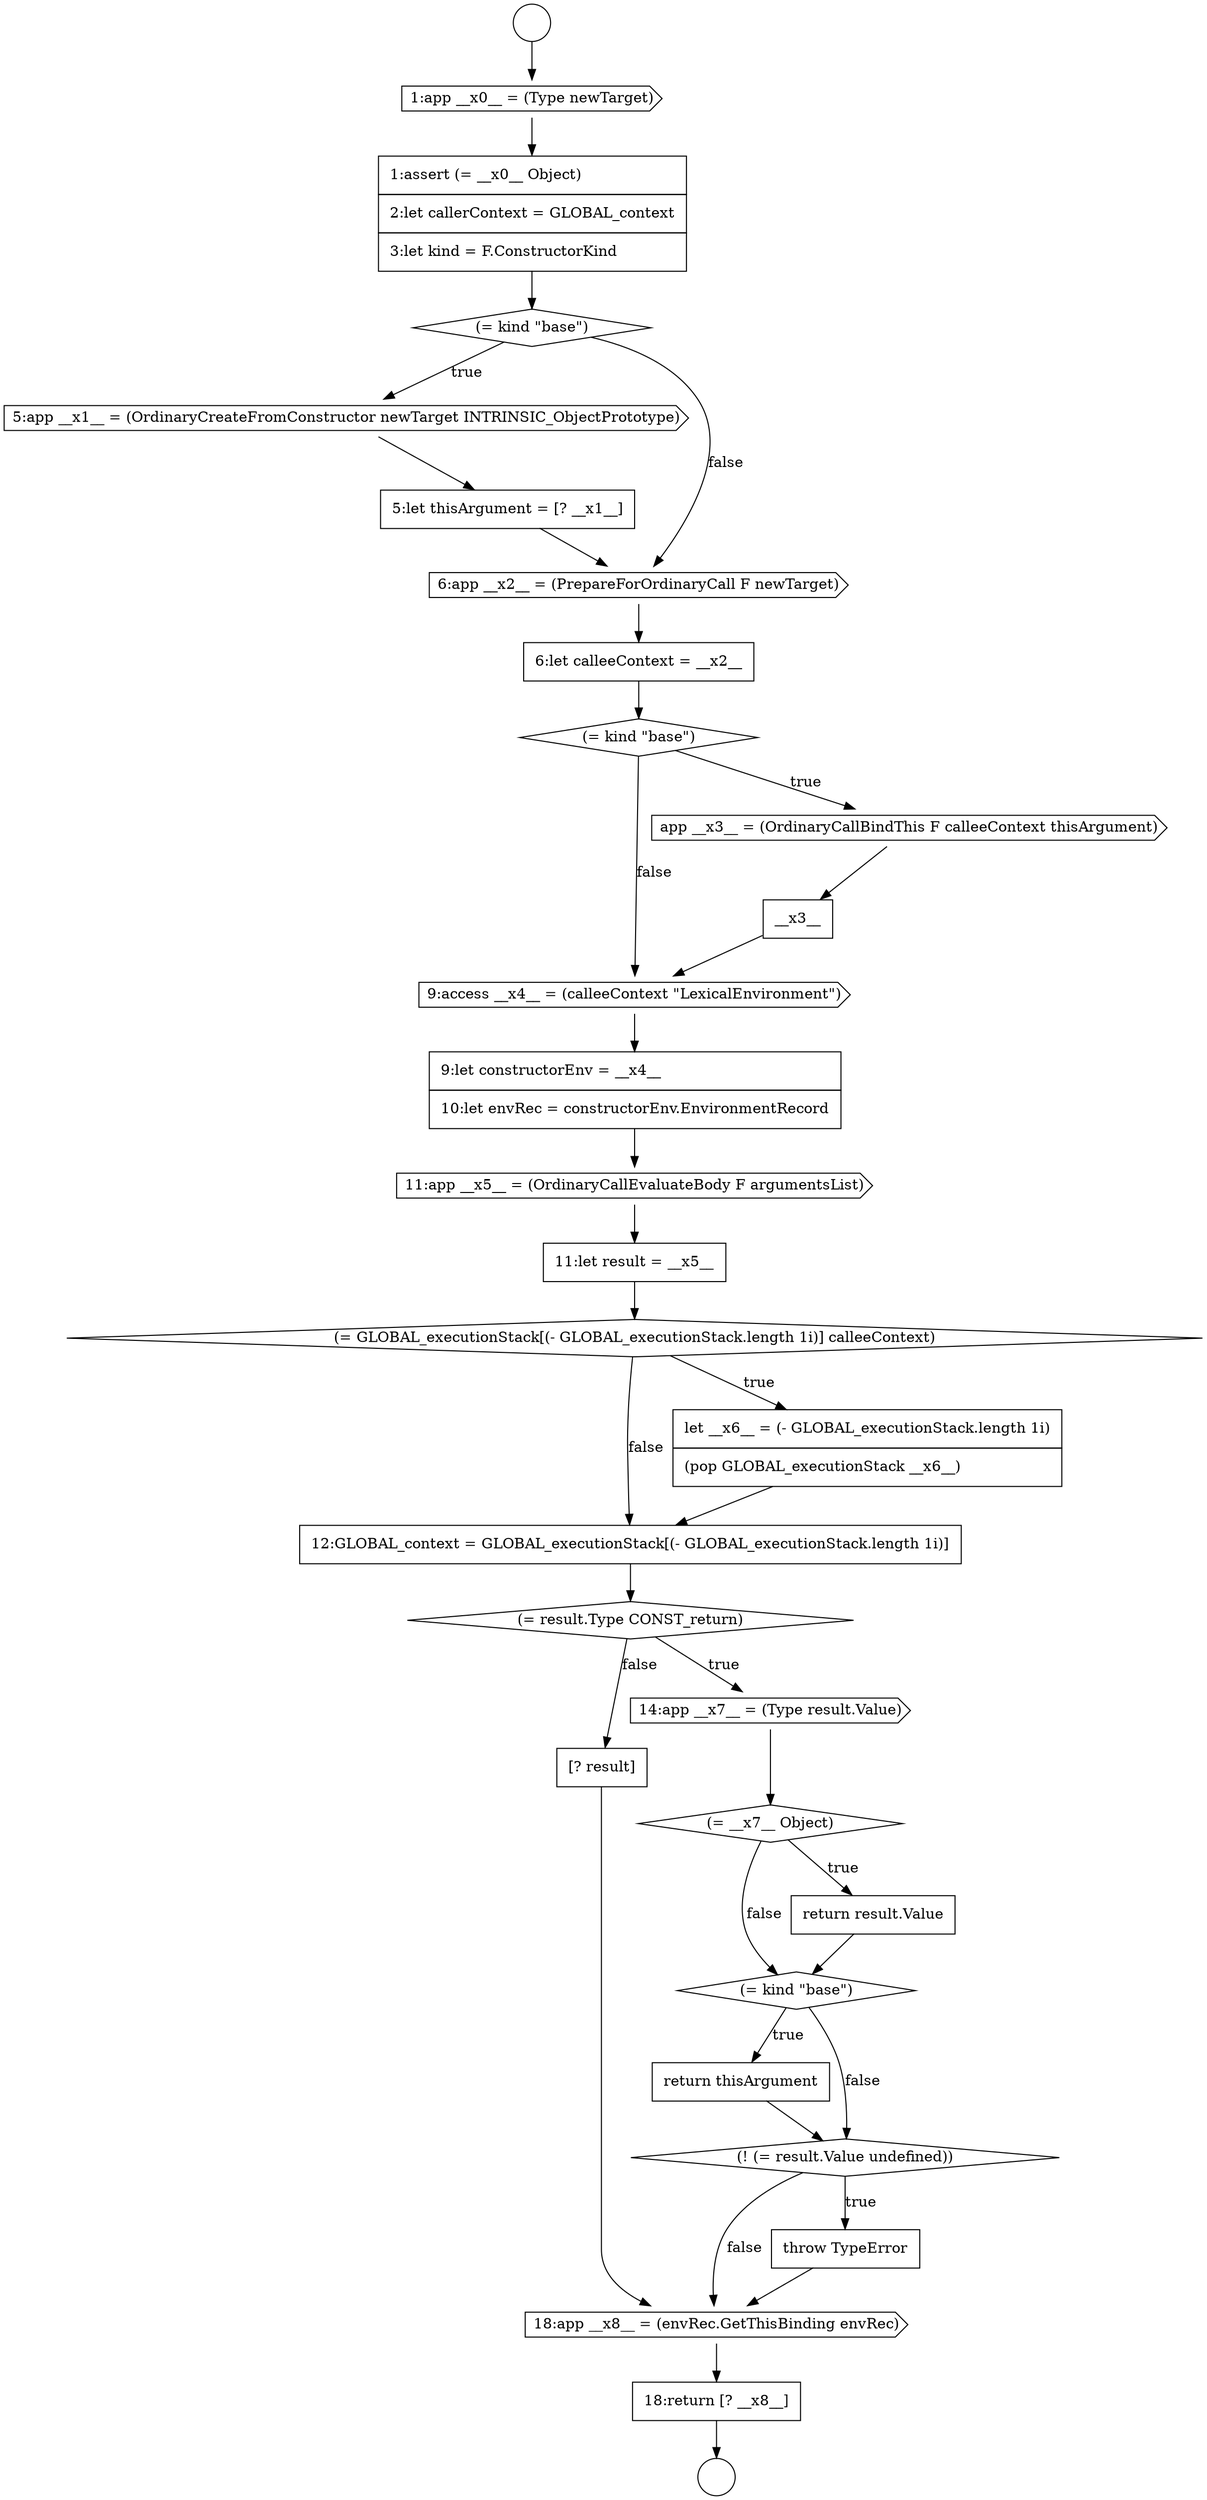 digraph {
  node1971 [shape=circle label=" " color="black" fillcolor="white" style=filled]
  node1978 [shape=none, margin=0, label=<<font color="black">
    <table border="0" cellborder="1" cellspacing="0" cellpadding="10">
      <tr><td align="left">6:let calleeContext = __x2__</td></tr>
    </table>
  </font>> color="black" fillcolor="white" style=filled]
  node1975 [shape=cds, label=<<font color="black">5:app __x1__ = (OrdinaryCreateFromConstructor newTarget INTRINSIC_ObjectPrototype)</font>> color="black" fillcolor="white" style=filled]
  node1997 [shape=none, margin=0, label=<<font color="black">
    <table border="0" cellborder="1" cellspacing="0" cellpadding="10">
      <tr><td align="left">[? result]</td></tr>
    </table>
  </font>> color="black" fillcolor="white" style=filled]
  node1993 [shape=diamond, label=<<font color="black">(= kind &quot;base&quot;)</font>> color="black" fillcolor="white" style=filled]
  node1973 [shape=none, margin=0, label=<<font color="black">
    <table border="0" cellborder="1" cellspacing="0" cellpadding="10">
      <tr><td align="left">1:assert (= __x0__ Object)</td></tr>
      <tr><td align="left">2:let callerContext = GLOBAL_context</td></tr>
      <tr><td align="left">3:let kind = F.ConstructorKind</td></tr>
    </table>
  </font>> color="black" fillcolor="white" style=filled]
  node1990 [shape=cds, label=<<font color="black">14:app __x7__ = (Type result.Value)</font>> color="black" fillcolor="white" style=filled]
  node1998 [shape=cds, label=<<font color="black">18:app __x8__ = (envRec.GetThisBinding envRec)</font>> color="black" fillcolor="white" style=filled]
  node1994 [shape=none, margin=0, label=<<font color="black">
    <table border="0" cellborder="1" cellspacing="0" cellpadding="10">
      <tr><td align="left">return thisArgument</td></tr>
    </table>
  </font>> color="black" fillcolor="white" style=filled]
  node1986 [shape=diamond, label=<<font color="black">(= GLOBAL_executionStack[(- GLOBAL_executionStack.length 1i)] calleeContext)</font>> color="black" fillcolor="white" style=filled]
  node1989 [shape=diamond, label=<<font color="black">(= result.Type CONST_return)</font>> color="black" fillcolor="white" style=filled]
  node1995 [shape=diamond, label=<<font color="black">(! (= result.Value undefined))</font>> color="black" fillcolor="white" style=filled]
  node1982 [shape=cds, label=<<font color="black">9:access __x4__ = (calleeContext &quot;LexicalEnvironment&quot;)</font>> color="black" fillcolor="white" style=filled]
  node1999 [shape=none, margin=0, label=<<font color="black">
    <table border="0" cellborder="1" cellspacing="0" cellpadding="10">
      <tr><td align="left">18:return [? __x8__]</td></tr>
    </table>
  </font>> color="black" fillcolor="white" style=filled]
  node1988 [shape=none, margin=0, label=<<font color="black">
    <table border="0" cellborder="1" cellspacing="0" cellpadding="10">
      <tr><td align="left">12:GLOBAL_context = GLOBAL_executionStack[(- GLOBAL_executionStack.length 1i)]</td></tr>
    </table>
  </font>> color="black" fillcolor="white" style=filled]
  node1985 [shape=none, margin=0, label=<<font color="black">
    <table border="0" cellborder="1" cellspacing="0" cellpadding="10">
      <tr><td align="left">11:let result = __x5__</td></tr>
    </table>
  </font>> color="black" fillcolor="white" style=filled]
  node1992 [shape=none, margin=0, label=<<font color="black">
    <table border="0" cellborder="1" cellspacing="0" cellpadding="10">
      <tr><td align="left">return result.Value</td></tr>
    </table>
  </font>> color="black" fillcolor="white" style=filled]
  node1983 [shape=none, margin=0, label=<<font color="black">
    <table border="0" cellborder="1" cellspacing="0" cellpadding="10">
      <tr><td align="left">9:let constructorEnv = __x4__</td></tr>
      <tr><td align="left">10:let envRec = constructorEnv.EnvironmentRecord</td></tr>
    </table>
  </font>> color="black" fillcolor="white" style=filled]
  node1970 [shape=circle label=" " color="black" fillcolor="white" style=filled]
  node1974 [shape=diamond, label=<<font color="black">(= kind &quot;base&quot;)</font>> color="black" fillcolor="white" style=filled]
  node1984 [shape=cds, label=<<font color="black">11:app __x5__ = (OrdinaryCallEvaluateBody F argumentsList)</font>> color="black" fillcolor="white" style=filled]
  node1979 [shape=diamond, label=<<font color="black">(= kind &quot;base&quot;)</font>> color="black" fillcolor="white" style=filled]
  node1991 [shape=diamond, label=<<font color="black">(= __x7__ Object)</font>> color="black" fillcolor="white" style=filled]
  node1996 [shape=none, margin=0, label=<<font color="black">
    <table border="0" cellborder="1" cellspacing="0" cellpadding="10">
      <tr><td align="left">throw TypeError</td></tr>
    </table>
  </font>> color="black" fillcolor="white" style=filled]
  node1987 [shape=none, margin=0, label=<<font color="black">
    <table border="0" cellborder="1" cellspacing="0" cellpadding="10">
      <tr><td align="left">let __x6__ = (- GLOBAL_executionStack.length 1i)</td></tr>
      <tr><td align="left">(pop GLOBAL_executionStack __x6__)</td></tr>
    </table>
  </font>> color="black" fillcolor="white" style=filled]
  node1980 [shape=cds, label=<<font color="black">app __x3__ = (OrdinaryCallBindThis F calleeContext thisArgument)</font>> color="black" fillcolor="white" style=filled]
  node1981 [shape=none, margin=0, label=<<font color="black">
    <table border="0" cellborder="1" cellspacing="0" cellpadding="10">
      <tr><td align="left">__x3__</td></tr>
    </table>
  </font>> color="black" fillcolor="white" style=filled]
  node1972 [shape=cds, label=<<font color="black">1:app __x0__ = (Type newTarget)</font>> color="black" fillcolor="white" style=filled]
  node1977 [shape=cds, label=<<font color="black">6:app __x2__ = (PrepareForOrdinaryCall F newTarget)</font>> color="black" fillcolor="white" style=filled]
  node1976 [shape=none, margin=0, label=<<font color="black">
    <table border="0" cellborder="1" cellspacing="0" cellpadding="10">
      <tr><td align="left">5:let thisArgument = [? __x1__]</td></tr>
    </table>
  </font>> color="black" fillcolor="white" style=filled]
  node1998 -> node1999 [ color="black"]
  node1995 -> node1996 [label=<<font color="black">true</font>> color="black"]
  node1995 -> node1998 [label=<<font color="black">false</font>> color="black"]
  node1970 -> node1972 [ color="black"]
  node1976 -> node1977 [ color="black"]
  node1983 -> node1984 [ color="black"]
  node1986 -> node1987 [label=<<font color="black">true</font>> color="black"]
  node1986 -> node1988 [label=<<font color="black">false</font>> color="black"]
  node1992 -> node1993 [ color="black"]
  node1978 -> node1979 [ color="black"]
  node1981 -> node1982 [ color="black"]
  node1989 -> node1990 [label=<<font color="black">true</font>> color="black"]
  node1989 -> node1997 [label=<<font color="black">false</font>> color="black"]
  node1996 -> node1998 [ color="black"]
  node1972 -> node1973 [ color="black"]
  node1994 -> node1995 [ color="black"]
  node1975 -> node1976 [ color="black"]
  node1988 -> node1989 [ color="black"]
  node1990 -> node1991 [ color="black"]
  node1980 -> node1981 [ color="black"]
  node1979 -> node1980 [label=<<font color="black">true</font>> color="black"]
  node1979 -> node1982 [label=<<font color="black">false</font>> color="black"]
  node1993 -> node1994 [label=<<font color="black">true</font>> color="black"]
  node1993 -> node1995 [label=<<font color="black">false</font>> color="black"]
  node1999 -> node1971 [ color="black"]
  node1987 -> node1988 [ color="black"]
  node1997 -> node1998 [ color="black"]
  node1985 -> node1986 [ color="black"]
  node1991 -> node1992 [label=<<font color="black">true</font>> color="black"]
  node1991 -> node1993 [label=<<font color="black">false</font>> color="black"]
  node1973 -> node1974 [ color="black"]
  node1982 -> node1983 [ color="black"]
  node1984 -> node1985 [ color="black"]
  node1974 -> node1975 [label=<<font color="black">true</font>> color="black"]
  node1974 -> node1977 [label=<<font color="black">false</font>> color="black"]
  node1977 -> node1978 [ color="black"]
}
